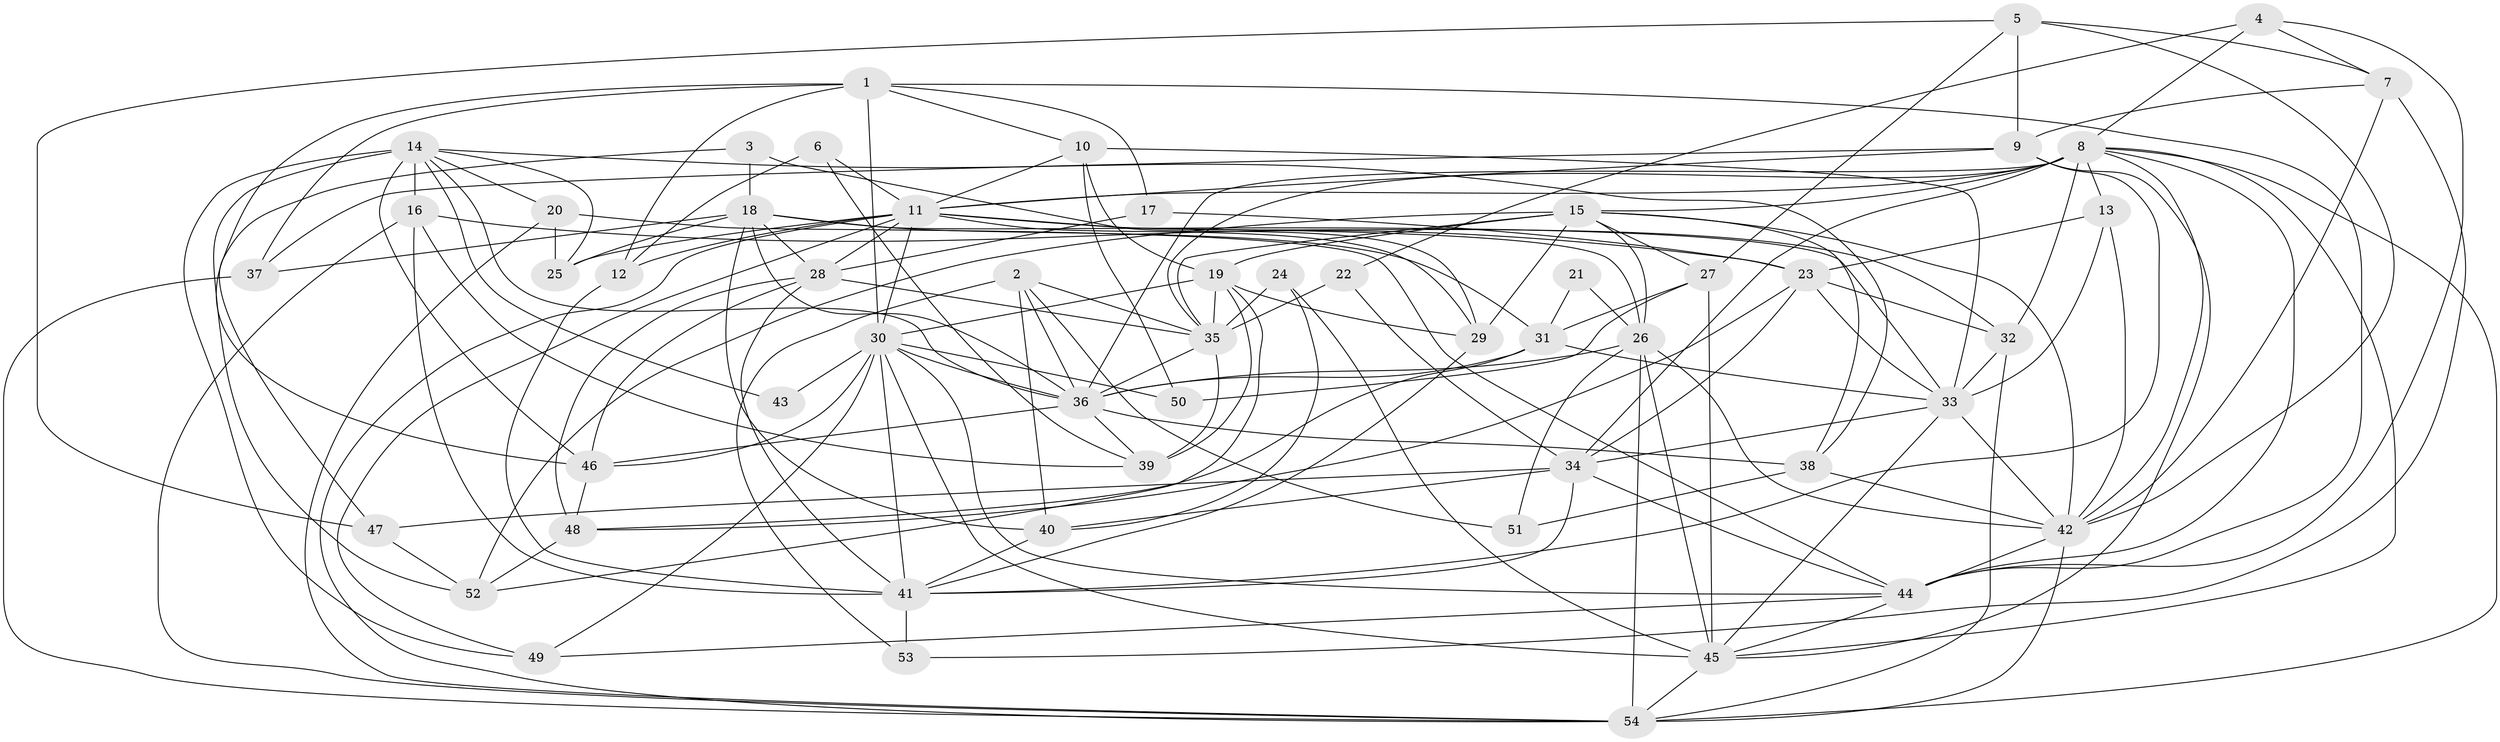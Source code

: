 // original degree distribution, {5: 0.15671641791044777, 2: 0.12686567164179105, 6: 0.08208955223880597, 4: 0.26865671641791045, 7: 0.04477611940298507, 3: 0.29850746268656714, 9: 0.007462686567164179, 8: 0.014925373134328358}
// Generated by graph-tools (version 1.1) at 2025/37/03/04/25 23:37:00]
// undirected, 54 vertices, 162 edges
graph export_dot {
  node [color=gray90,style=filled];
  1;
  2;
  3;
  4;
  5;
  6;
  7;
  8;
  9;
  10;
  11;
  12;
  13;
  14;
  15;
  16;
  17;
  18;
  19;
  20;
  21;
  22;
  23;
  24;
  25;
  26;
  27;
  28;
  29;
  30;
  31;
  32;
  33;
  34;
  35;
  36;
  37;
  38;
  39;
  40;
  41;
  42;
  43;
  44;
  45;
  46;
  47;
  48;
  49;
  50;
  51;
  52;
  53;
  54;
  1 -- 10 [weight=1.0];
  1 -- 12 [weight=1.0];
  1 -- 17 [weight=1.0];
  1 -- 30 [weight=2.0];
  1 -- 37 [weight=1.0];
  1 -- 44 [weight=1.0];
  1 -- 46 [weight=1.0];
  2 -- 35 [weight=1.0];
  2 -- 36 [weight=1.0];
  2 -- 40 [weight=1.0];
  2 -- 51 [weight=1.0];
  2 -- 53 [weight=1.0];
  3 -- 18 [weight=1.0];
  3 -- 29 [weight=1.0];
  3 -- 47 [weight=1.0];
  4 -- 7 [weight=1.0];
  4 -- 8 [weight=1.0];
  4 -- 22 [weight=1.0];
  4 -- 44 [weight=1.0];
  5 -- 7 [weight=1.0];
  5 -- 9 [weight=1.0];
  5 -- 27 [weight=1.0];
  5 -- 42 [weight=1.0];
  5 -- 47 [weight=1.0];
  6 -- 11 [weight=1.0];
  6 -- 12 [weight=1.0];
  6 -- 39 [weight=1.0];
  7 -- 9 [weight=1.0];
  7 -- 42 [weight=1.0];
  7 -- 53 [weight=1.0];
  8 -- 11 [weight=1.0];
  8 -- 13 [weight=1.0];
  8 -- 15 [weight=1.0];
  8 -- 32 [weight=1.0];
  8 -- 34 [weight=2.0];
  8 -- 35 [weight=1.0];
  8 -- 36 [weight=1.0];
  8 -- 42 [weight=1.0];
  8 -- 44 [weight=1.0];
  8 -- 45 [weight=1.0];
  8 -- 54 [weight=1.0];
  9 -- 11 [weight=1.0];
  9 -- 37 [weight=1.0];
  9 -- 41 [weight=1.0];
  9 -- 45 [weight=1.0];
  10 -- 11 [weight=1.0];
  10 -- 19 [weight=1.0];
  10 -- 33 [weight=2.0];
  10 -- 50 [weight=1.0];
  11 -- 12 [weight=1.0];
  11 -- 25 [weight=1.0];
  11 -- 26 [weight=2.0];
  11 -- 28 [weight=2.0];
  11 -- 29 [weight=1.0];
  11 -- 30 [weight=1.0];
  11 -- 32 [weight=1.0];
  11 -- 49 [weight=1.0];
  11 -- 54 [weight=1.0];
  12 -- 41 [weight=1.0];
  13 -- 23 [weight=1.0];
  13 -- 33 [weight=1.0];
  13 -- 42 [weight=1.0];
  14 -- 16 [weight=1.0];
  14 -- 20 [weight=1.0];
  14 -- 25 [weight=1.0];
  14 -- 36 [weight=1.0];
  14 -- 38 [weight=1.0];
  14 -- 43 [weight=1.0];
  14 -- 46 [weight=1.0];
  14 -- 49 [weight=1.0];
  14 -- 52 [weight=3.0];
  15 -- 19 [weight=1.0];
  15 -- 26 [weight=1.0];
  15 -- 27 [weight=1.0];
  15 -- 29 [weight=1.0];
  15 -- 35 [weight=1.0];
  15 -- 38 [weight=1.0];
  15 -- 42 [weight=1.0];
  15 -- 52 [weight=1.0];
  16 -- 23 [weight=1.0];
  16 -- 39 [weight=1.0];
  16 -- 41 [weight=1.0];
  16 -- 54 [weight=1.0];
  17 -- 23 [weight=1.0];
  17 -- 28 [weight=1.0];
  18 -- 25 [weight=1.0];
  18 -- 28 [weight=1.0];
  18 -- 31 [weight=1.0];
  18 -- 33 [weight=1.0];
  18 -- 36 [weight=1.0];
  18 -- 37 [weight=2.0];
  18 -- 40 [weight=1.0];
  19 -- 29 [weight=1.0];
  19 -- 30 [weight=1.0];
  19 -- 35 [weight=1.0];
  19 -- 39 [weight=1.0];
  19 -- 52 [weight=2.0];
  20 -- 25 [weight=1.0];
  20 -- 44 [weight=1.0];
  20 -- 54 [weight=1.0];
  21 -- 26 [weight=2.0];
  21 -- 31 [weight=1.0];
  22 -- 34 [weight=1.0];
  22 -- 35 [weight=2.0];
  23 -- 32 [weight=1.0];
  23 -- 33 [weight=1.0];
  23 -- 34 [weight=2.0];
  23 -- 48 [weight=1.0];
  24 -- 35 [weight=1.0];
  24 -- 40 [weight=1.0];
  24 -- 45 [weight=1.0];
  26 -- 36 [weight=1.0];
  26 -- 42 [weight=1.0];
  26 -- 45 [weight=1.0];
  26 -- 51 [weight=1.0];
  26 -- 54 [weight=1.0];
  27 -- 31 [weight=1.0];
  27 -- 45 [weight=1.0];
  27 -- 50 [weight=1.0];
  28 -- 35 [weight=2.0];
  28 -- 41 [weight=1.0];
  28 -- 46 [weight=1.0];
  28 -- 48 [weight=1.0];
  29 -- 41 [weight=1.0];
  30 -- 36 [weight=2.0];
  30 -- 41 [weight=1.0];
  30 -- 43 [weight=1.0];
  30 -- 44 [weight=1.0];
  30 -- 45 [weight=2.0];
  30 -- 46 [weight=1.0];
  30 -- 49 [weight=1.0];
  30 -- 50 [weight=1.0];
  31 -- 33 [weight=1.0];
  31 -- 36 [weight=1.0];
  31 -- 48 [weight=1.0];
  32 -- 33 [weight=1.0];
  32 -- 54 [weight=1.0];
  33 -- 34 [weight=1.0];
  33 -- 42 [weight=1.0];
  33 -- 45 [weight=1.0];
  34 -- 40 [weight=1.0];
  34 -- 41 [weight=1.0];
  34 -- 44 [weight=1.0];
  34 -- 47 [weight=2.0];
  35 -- 36 [weight=3.0];
  35 -- 39 [weight=2.0];
  36 -- 38 [weight=1.0];
  36 -- 39 [weight=1.0];
  36 -- 46 [weight=1.0];
  37 -- 54 [weight=1.0];
  38 -- 42 [weight=1.0];
  38 -- 51 [weight=1.0];
  40 -- 41 [weight=1.0];
  41 -- 53 [weight=1.0];
  42 -- 44 [weight=1.0];
  42 -- 54 [weight=1.0];
  44 -- 45 [weight=1.0];
  44 -- 49 [weight=1.0];
  45 -- 54 [weight=1.0];
  46 -- 48 [weight=1.0];
  47 -- 52 [weight=1.0];
  48 -- 52 [weight=2.0];
}
